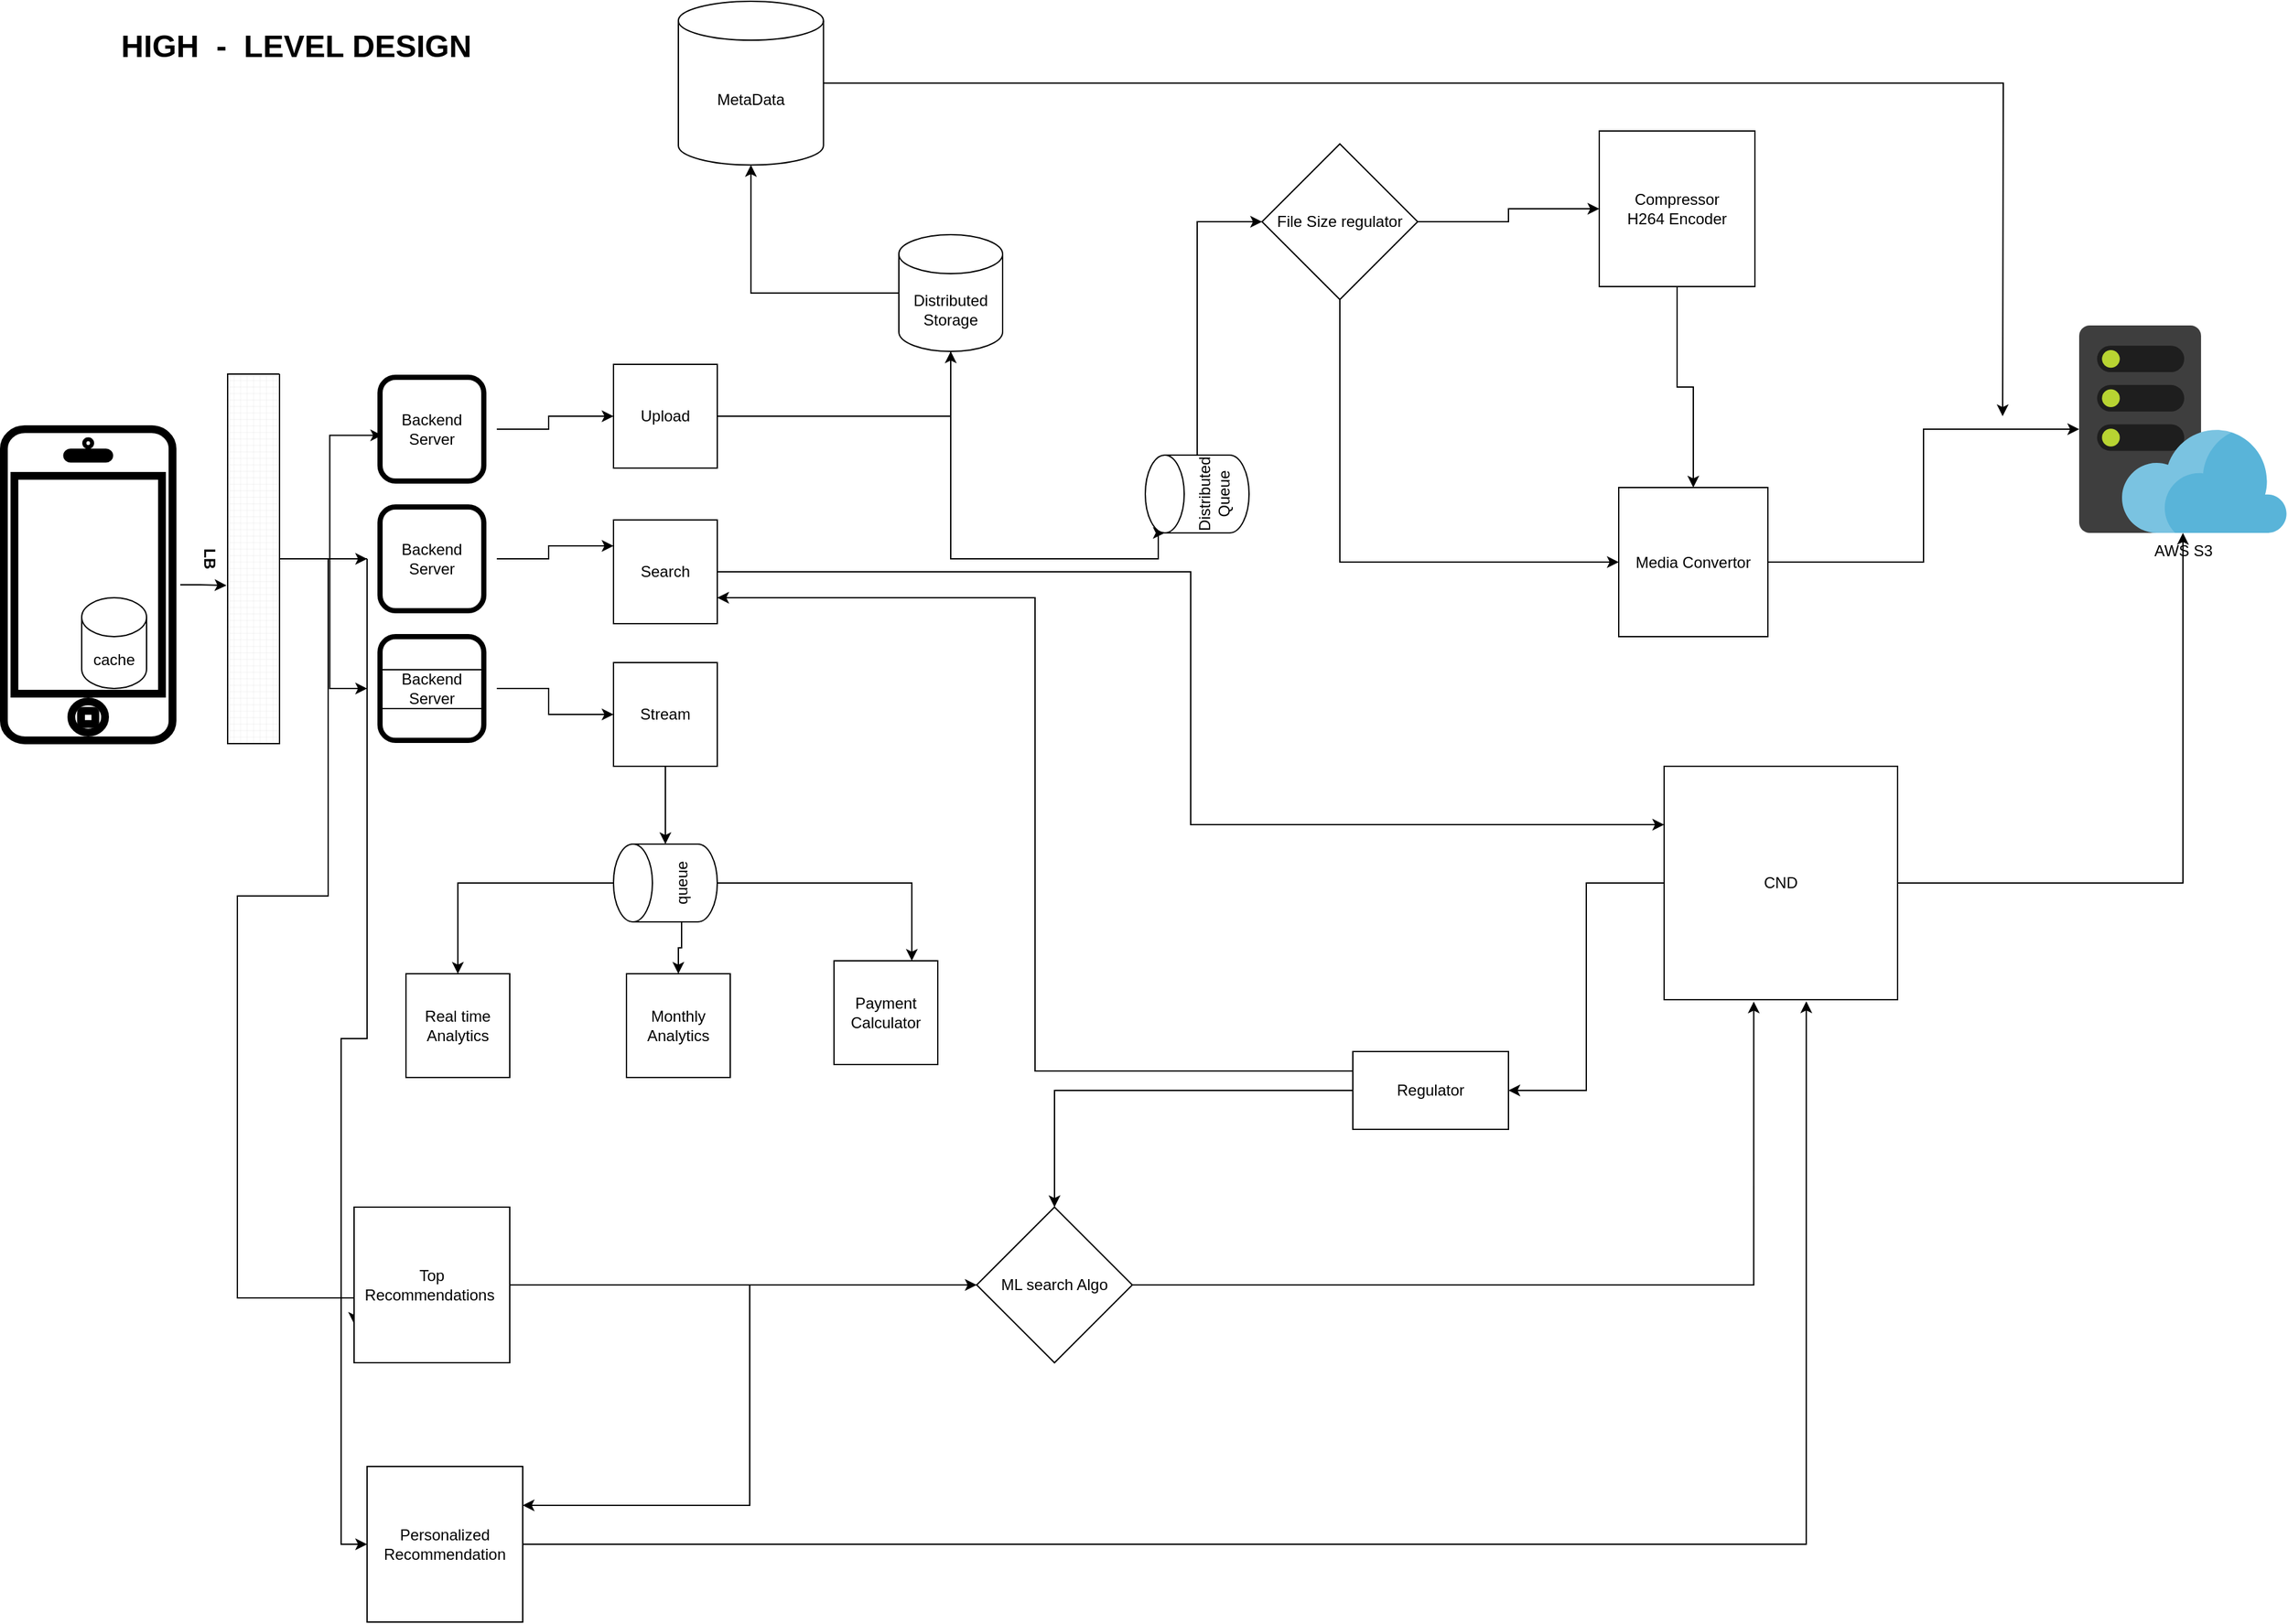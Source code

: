 <mxfile version="21.3.6" type="github">
  <diagram name="Page-1" id="n2liNgtz6i9wZgeHhrPj">
    <mxGraphModel dx="1467" dy="807" grid="1" gridSize="10" guides="1" tooltips="1" connect="1" arrows="1" fold="1" page="1" pageScale="1" pageWidth="850" pageHeight="1100" math="0" shadow="0">
      <root>
        <mxCell id="0" />
        <mxCell id="1" parent="0" />
        <mxCell id="R2Huf-4r1oj2iXr34D1d-58" style="edgeStyle=orthogonalEdgeStyle;rounded=0;orthogonalLoop=1;jettySize=auto;html=1;entryX=0.572;entryY=1.023;entryDx=0;entryDy=0;entryPerimeter=0;" edge="1" parent="1" source="R2Huf-4r1oj2iXr34D1d-1" target="R2Huf-4r1oj2iXr34D1d-2">
          <mxGeometry relative="1" as="geometry" />
        </mxCell>
        <mxCell id="R2Huf-4r1oj2iXr34D1d-1" value="" style="html=1;verticalLabelPosition=bottom;labelBackgroundColor=#ffffff;verticalAlign=top;shadow=0;dashed=0;strokeWidth=6;shape=mxgraph.ios7.misc.iphone;perimeterSpacing=6;rotation=0;" vertex="1" parent="1">
          <mxGeometry x="30" y="370" width="130" height="240" as="geometry" />
        </mxCell>
        <mxCell id="R2Huf-4r1oj2iXr34D1d-55" style="edgeStyle=orthogonalEdgeStyle;rounded=0;orthogonalLoop=1;jettySize=auto;html=1;exitX=0.5;exitY=0;exitDx=0;exitDy=0;exitPerimeter=0;entryX=0.116;entryY=0.547;entryDx=0;entryDy=0;entryPerimeter=0;" edge="1" parent="1" source="R2Huf-4r1oj2iXr34D1d-2" target="R2Huf-4r1oj2iXr34D1d-5">
          <mxGeometry relative="1" as="geometry" />
        </mxCell>
        <mxCell id="R2Huf-4r1oj2iXr34D1d-56" style="edgeStyle=orthogonalEdgeStyle;rounded=0;orthogonalLoop=1;jettySize=auto;html=1;" edge="1" parent="1" source="R2Huf-4r1oj2iXr34D1d-2" target="R2Huf-4r1oj2iXr34D1d-6">
          <mxGeometry relative="1" as="geometry" />
        </mxCell>
        <mxCell id="R2Huf-4r1oj2iXr34D1d-57" style="edgeStyle=orthogonalEdgeStyle;rounded=0;orthogonalLoop=1;jettySize=auto;html=1;" edge="1" parent="1" source="R2Huf-4r1oj2iXr34D1d-2" target="R2Huf-4r1oj2iXr34D1d-7">
          <mxGeometry relative="1" as="geometry" />
        </mxCell>
        <mxCell id="R2Huf-4r1oj2iXr34D1d-2" value="LB" style="verticalLabelPosition=bottom;verticalAlign=top;html=1;shape=mxgraph.basic.patternFillRect;fillStyle=grid;step=5;fillStrokeWidth=0.2;fillStrokeColor=#dddddd;rotation=90;fontStyle=1;whiteSpace=wrap;" vertex="1" parent="1">
          <mxGeometry x="80" y="450" width="285" height="40" as="geometry" />
        </mxCell>
        <mxCell id="R2Huf-4r1oj2iXr34D1d-52" style="edgeStyle=orthogonalEdgeStyle;rounded=0;orthogonalLoop=1;jettySize=auto;html=1;" edge="1" parent="1" source="R2Huf-4r1oj2iXr34D1d-5" target="R2Huf-4r1oj2iXr34D1d-9">
          <mxGeometry relative="1" as="geometry" />
        </mxCell>
        <mxCell id="R2Huf-4r1oj2iXr34D1d-5" value="Backend Server" style="whiteSpace=wrap;html=1;aspect=fixed;strokeWidth=4;rounded=1;glass=0;shadow=0;perimeterSpacing=10;" vertex="1" parent="1">
          <mxGeometry x="320" y="330" width="80" height="80" as="geometry" />
        </mxCell>
        <mxCell id="R2Huf-4r1oj2iXr34D1d-53" style="edgeStyle=orthogonalEdgeStyle;rounded=0;orthogonalLoop=1;jettySize=auto;html=1;entryX=0;entryY=0.25;entryDx=0;entryDy=0;" edge="1" parent="1" source="R2Huf-4r1oj2iXr34D1d-6" target="R2Huf-4r1oj2iXr34D1d-12">
          <mxGeometry relative="1" as="geometry" />
        </mxCell>
        <mxCell id="R2Huf-4r1oj2iXr34D1d-60" style="edgeStyle=orthogonalEdgeStyle;rounded=0;orthogonalLoop=1;jettySize=auto;html=1;entryX=0;entryY=0.75;entryDx=0;entryDy=0;" edge="1" parent="1" source="R2Huf-4r1oj2iXr34D1d-6" target="R2Huf-4r1oj2iXr34D1d-62">
          <mxGeometry relative="1" as="geometry">
            <mxPoint x="260" y="1030" as="targetPoint" />
            <Array as="points">
              <mxPoint x="280" y="470" />
              <mxPoint x="280" y="730" />
              <mxPoint x="210" y="730" />
              <mxPoint x="210" y="1040" />
            </Array>
          </mxGeometry>
        </mxCell>
        <mxCell id="R2Huf-4r1oj2iXr34D1d-68" style="edgeStyle=orthogonalEdgeStyle;rounded=0;orthogonalLoop=1;jettySize=auto;html=1;exitX=0;exitY=0.5;exitDx=0;exitDy=0;entryX=0;entryY=0.5;entryDx=0;entryDy=0;" edge="1" parent="1" source="R2Huf-4r1oj2iXr34D1d-6" target="R2Huf-4r1oj2iXr34D1d-67">
          <mxGeometry relative="1" as="geometry" />
        </mxCell>
        <mxCell id="R2Huf-4r1oj2iXr34D1d-6" value="Backend Server" style="whiteSpace=wrap;html=1;aspect=fixed;strokeWidth=4;rounded=1;glass=0;shadow=0;perimeterSpacing=10;" vertex="1" parent="1">
          <mxGeometry x="320" y="430" width="80" height="80" as="geometry" />
        </mxCell>
        <mxCell id="R2Huf-4r1oj2iXr34D1d-54" style="edgeStyle=orthogonalEdgeStyle;rounded=0;orthogonalLoop=1;jettySize=auto;html=1;" edge="1" parent="1" source="R2Huf-4r1oj2iXr34D1d-7" target="R2Huf-4r1oj2iXr34D1d-13">
          <mxGeometry relative="1" as="geometry" />
        </mxCell>
        <mxCell id="R2Huf-4r1oj2iXr34D1d-7" value="Backend Server" style="whiteSpace=wrap;html=1;aspect=fixed;labelBackgroundColor=default;labelBorderColor=default;strokeWidth=4;rounded=1;glass=0;shadow=0;perimeterSpacing=10;" vertex="1" parent="1">
          <mxGeometry x="320" y="530" width="80" height="80" as="geometry" />
        </mxCell>
        <mxCell id="R2Huf-4r1oj2iXr34D1d-8" value="&lt;h1&gt;&lt;b&gt;HIGH&amp;nbsp; -&amp;nbsp; LEVEL DESIGN&lt;/b&gt;&lt;/h1&gt;" style="text;html=1;align=center;verticalAlign=middle;resizable=0;points=[];autosize=1;strokeColor=none;fillColor=none;" vertex="1" parent="1">
          <mxGeometry x="110" y="40" width="290" height="70" as="geometry" />
        </mxCell>
        <mxCell id="R2Huf-4r1oj2iXr34D1d-22" style="edgeStyle=orthogonalEdgeStyle;rounded=0;orthogonalLoop=1;jettySize=auto;html=1;entryX=0.5;entryY=1;entryDx=0;entryDy=0;entryPerimeter=0;" edge="1" parent="1" source="R2Huf-4r1oj2iXr34D1d-9" target="R2Huf-4r1oj2iXr34D1d-19">
          <mxGeometry relative="1" as="geometry" />
        </mxCell>
        <mxCell id="R2Huf-4r1oj2iXr34D1d-9" value="Upload" style="whiteSpace=wrap;html=1;aspect=fixed;" vertex="1" parent="1">
          <mxGeometry x="500" y="320" width="80" height="80" as="geometry" />
        </mxCell>
        <mxCell id="R2Huf-4r1oj2iXr34D1d-42" style="edgeStyle=orthogonalEdgeStyle;rounded=0;orthogonalLoop=1;jettySize=auto;html=1;exitX=1;exitY=0.5;exitDx=0;exitDy=0;entryX=0;entryY=0.25;entryDx=0;entryDy=0;" edge="1" parent="1" source="R2Huf-4r1oj2iXr34D1d-12" target="R2Huf-4r1oj2iXr34D1d-32">
          <mxGeometry relative="1" as="geometry" />
        </mxCell>
        <mxCell id="R2Huf-4r1oj2iXr34D1d-12" value="Search" style="whiteSpace=wrap;html=1;aspect=fixed;" vertex="1" parent="1">
          <mxGeometry x="500" y="440" width="80" height="80" as="geometry" />
        </mxCell>
        <mxCell id="R2Huf-4r1oj2iXr34D1d-45" style="edgeStyle=orthogonalEdgeStyle;rounded=0;orthogonalLoop=1;jettySize=auto;html=1;exitX=0.5;exitY=1;exitDx=0;exitDy=0;" edge="1" parent="1" source="R2Huf-4r1oj2iXr34D1d-13" target="R2Huf-4r1oj2iXr34D1d-20">
          <mxGeometry relative="1" as="geometry" />
        </mxCell>
        <mxCell id="R2Huf-4r1oj2iXr34D1d-13" value="Stream" style="whiteSpace=wrap;html=1;aspect=fixed;" vertex="1" parent="1">
          <mxGeometry x="500" y="550" width="80" height="80" as="geometry" />
        </mxCell>
        <mxCell id="R2Huf-4r1oj2iXr34D1d-35" style="edgeStyle=orthogonalEdgeStyle;rounded=0;orthogonalLoop=1;jettySize=auto;html=1;exitX=1;exitY=0.5;exitDx=0;exitDy=0;exitPerimeter=0;" edge="1" parent="1" source="R2Huf-4r1oj2iXr34D1d-18">
          <mxGeometry relative="1" as="geometry">
            <mxPoint x="1571" y="360" as="targetPoint" />
          </mxGeometry>
        </mxCell>
        <mxCell id="R2Huf-4r1oj2iXr34D1d-18" value="MetaData" style="shape=cylinder3;whiteSpace=wrap;html=1;boundedLbl=1;backgroundOutline=1;size=15;rotation=0;" vertex="1" parent="1">
          <mxGeometry x="550" y="40" width="111.87" height="126.25" as="geometry" />
        </mxCell>
        <mxCell id="R2Huf-4r1oj2iXr34D1d-34" style="edgeStyle=orthogonalEdgeStyle;rounded=0;orthogonalLoop=1;jettySize=auto;html=1;exitX=0;exitY=0.5;exitDx=0;exitDy=0;exitPerimeter=0;" edge="1" parent="1" source="R2Huf-4r1oj2iXr34D1d-19" target="R2Huf-4r1oj2iXr34D1d-18">
          <mxGeometry relative="1" as="geometry" />
        </mxCell>
        <mxCell id="R2Huf-4r1oj2iXr34D1d-41" style="edgeStyle=orthogonalEdgeStyle;rounded=0;orthogonalLoop=1;jettySize=auto;html=1;exitX=0.5;exitY=1;exitDx=0;exitDy=0;exitPerimeter=0;entryX=0;entryY=0;entryDx=0;entryDy=15;entryPerimeter=0;" edge="1" parent="1" source="R2Huf-4r1oj2iXr34D1d-19" target="R2Huf-4r1oj2iXr34D1d-23">
          <mxGeometry relative="1" as="geometry">
            <Array as="points">
              <mxPoint x="760" y="470" />
              <mxPoint x="920" y="470" />
              <mxPoint x="920" y="450" />
            </Array>
          </mxGeometry>
        </mxCell>
        <mxCell id="R2Huf-4r1oj2iXr34D1d-19" value="Distributed Storage" style="shape=cylinder3;whiteSpace=wrap;html=1;boundedLbl=1;backgroundOutline=1;size=15;rotation=0;" vertex="1" parent="1">
          <mxGeometry x="720" y="220" width="80" height="90" as="geometry" />
        </mxCell>
        <mxCell id="R2Huf-4r1oj2iXr34D1d-46" style="edgeStyle=orthogonalEdgeStyle;rounded=0;orthogonalLoop=1;jettySize=auto;html=1;entryX=0.5;entryY=0;entryDx=0;entryDy=0;" edge="1" parent="1" source="R2Huf-4r1oj2iXr34D1d-20" target="R2Huf-4r1oj2iXr34D1d-28">
          <mxGeometry relative="1" as="geometry" />
        </mxCell>
        <mxCell id="R2Huf-4r1oj2iXr34D1d-47" style="edgeStyle=orthogonalEdgeStyle;rounded=0;orthogonalLoop=1;jettySize=auto;html=1;exitX=0;exitY=0;exitDx=0;exitDy=52.5;exitPerimeter=0;entryX=0.5;entryY=0;entryDx=0;entryDy=0;" edge="1" parent="1" source="R2Huf-4r1oj2iXr34D1d-20" target="R2Huf-4r1oj2iXr34D1d-29">
          <mxGeometry relative="1" as="geometry" />
        </mxCell>
        <mxCell id="R2Huf-4r1oj2iXr34D1d-48" style="edgeStyle=orthogonalEdgeStyle;rounded=0;orthogonalLoop=1;jettySize=auto;html=1;exitX=0.5;exitY=1;exitDx=0;exitDy=0;exitPerimeter=0;entryX=0.75;entryY=0;entryDx=0;entryDy=0;" edge="1" parent="1" source="R2Huf-4r1oj2iXr34D1d-20" target="R2Huf-4r1oj2iXr34D1d-30">
          <mxGeometry relative="1" as="geometry" />
        </mxCell>
        <mxCell id="R2Huf-4r1oj2iXr34D1d-20" value="queue" style="shape=cylinder3;whiteSpace=wrap;html=1;boundedLbl=1;backgroundOutline=1;size=15;rotation=-90;" vertex="1" parent="1">
          <mxGeometry x="510" y="680" width="60" height="80" as="geometry" />
        </mxCell>
        <mxCell id="R2Huf-4r1oj2iXr34D1d-40" style="edgeStyle=orthogonalEdgeStyle;rounded=0;orthogonalLoop=1;jettySize=auto;html=1;exitX=1;exitY=0.5;exitDx=0;exitDy=0;exitPerimeter=0;entryX=0;entryY=0.5;entryDx=0;entryDy=0;" edge="1" parent="1" source="R2Huf-4r1oj2iXr34D1d-23" target="R2Huf-4r1oj2iXr34D1d-24">
          <mxGeometry relative="1" as="geometry" />
        </mxCell>
        <mxCell id="R2Huf-4r1oj2iXr34D1d-23" value="Distributed Queue" style="shape=cylinder3;whiteSpace=wrap;html=1;boundedLbl=1;backgroundOutline=1;size=15;rotation=-90;" vertex="1" parent="1">
          <mxGeometry x="920" y="380" width="60" height="80" as="geometry" />
        </mxCell>
        <mxCell id="R2Huf-4r1oj2iXr34D1d-37" style="edgeStyle=orthogonalEdgeStyle;rounded=0;orthogonalLoop=1;jettySize=auto;html=1;exitX=1;exitY=0.5;exitDx=0;exitDy=0;entryX=0;entryY=0.5;entryDx=0;entryDy=0;" edge="1" parent="1" source="R2Huf-4r1oj2iXr34D1d-24" target="R2Huf-4r1oj2iXr34D1d-25">
          <mxGeometry relative="1" as="geometry" />
        </mxCell>
        <mxCell id="R2Huf-4r1oj2iXr34D1d-39" style="edgeStyle=orthogonalEdgeStyle;rounded=0;orthogonalLoop=1;jettySize=auto;html=1;exitX=0.5;exitY=1;exitDx=0;exitDy=0;entryX=0;entryY=0.5;entryDx=0;entryDy=0;" edge="1" parent="1" source="R2Huf-4r1oj2iXr34D1d-24" target="R2Huf-4r1oj2iXr34D1d-26">
          <mxGeometry relative="1" as="geometry" />
        </mxCell>
        <mxCell id="R2Huf-4r1oj2iXr34D1d-24" value="File Size regulator&lt;br&gt;" style="rhombus;whiteSpace=wrap;html=1;" vertex="1" parent="1">
          <mxGeometry x="1000" y="150" width="120" height="120" as="geometry" />
        </mxCell>
        <mxCell id="R2Huf-4r1oj2iXr34D1d-38" style="edgeStyle=orthogonalEdgeStyle;rounded=0;orthogonalLoop=1;jettySize=auto;html=1;exitX=0.5;exitY=1;exitDx=0;exitDy=0;" edge="1" parent="1" source="R2Huf-4r1oj2iXr34D1d-25" target="R2Huf-4r1oj2iXr34D1d-26">
          <mxGeometry relative="1" as="geometry" />
        </mxCell>
        <mxCell id="R2Huf-4r1oj2iXr34D1d-25" value="Compressor&lt;br&gt;H264 Encoder" style="whiteSpace=wrap;html=1;aspect=fixed;" vertex="1" parent="1">
          <mxGeometry x="1260" y="140" width="120" height="120" as="geometry" />
        </mxCell>
        <mxCell id="R2Huf-4r1oj2iXr34D1d-36" style="edgeStyle=orthogonalEdgeStyle;rounded=0;orthogonalLoop=1;jettySize=auto;html=1;" edge="1" parent="1" source="R2Huf-4r1oj2iXr34D1d-26" target="R2Huf-4r1oj2iXr34D1d-27">
          <mxGeometry relative="1" as="geometry" />
        </mxCell>
        <mxCell id="R2Huf-4r1oj2iXr34D1d-26" value="Media Convertor" style="whiteSpace=wrap;html=1;aspect=fixed;" vertex="1" parent="1">
          <mxGeometry x="1275" y="415" width="115" height="115" as="geometry" />
        </mxCell>
        <mxCell id="R2Huf-4r1oj2iXr34D1d-27" value="AWS S3" style="image;sketch=0;aspect=fixed;html=1;points=[];align=center;fontSize=12;image=img/lib/mscae/WebHosting.svg;" vertex="1" parent="1">
          <mxGeometry x="1630" y="290" width="160" height="160" as="geometry" />
        </mxCell>
        <mxCell id="R2Huf-4r1oj2iXr34D1d-28" value="Real time Analytics" style="whiteSpace=wrap;html=1;aspect=fixed;" vertex="1" parent="1">
          <mxGeometry x="340" y="790" width="80" height="80" as="geometry" />
        </mxCell>
        <mxCell id="R2Huf-4r1oj2iXr34D1d-29" value="Monthly Analytics" style="whiteSpace=wrap;html=1;aspect=fixed;" vertex="1" parent="1">
          <mxGeometry x="510" y="790" width="80" height="80" as="geometry" />
        </mxCell>
        <mxCell id="R2Huf-4r1oj2iXr34D1d-30" value="Payment Calculator" style="whiteSpace=wrap;html=1;aspect=fixed;" vertex="1" parent="1">
          <mxGeometry x="670" y="780" width="80" height="80" as="geometry" />
        </mxCell>
        <mxCell id="R2Huf-4r1oj2iXr34D1d-43" style="edgeStyle=orthogonalEdgeStyle;rounded=0;orthogonalLoop=1;jettySize=auto;html=1;entryX=1;entryY=0.5;entryDx=0;entryDy=0;" edge="1" parent="1" source="R2Huf-4r1oj2iXr34D1d-32" target="R2Huf-4r1oj2iXr34D1d-33">
          <mxGeometry relative="1" as="geometry" />
        </mxCell>
        <mxCell id="R2Huf-4r1oj2iXr34D1d-51" style="edgeStyle=orthogonalEdgeStyle;rounded=0;orthogonalLoop=1;jettySize=auto;html=1;" edge="1" parent="1" source="R2Huf-4r1oj2iXr34D1d-32" target="R2Huf-4r1oj2iXr34D1d-27">
          <mxGeometry relative="1" as="geometry" />
        </mxCell>
        <mxCell id="R2Huf-4r1oj2iXr34D1d-32" value="CND" style="whiteSpace=wrap;html=1;aspect=fixed;" vertex="1" parent="1">
          <mxGeometry x="1310" y="630" width="180" height="180" as="geometry" />
        </mxCell>
        <mxCell id="R2Huf-4r1oj2iXr34D1d-44" style="edgeStyle=orthogonalEdgeStyle;rounded=0;orthogonalLoop=1;jettySize=auto;html=1;exitX=0;exitY=0.25;exitDx=0;exitDy=0;entryX=1;entryY=0.75;entryDx=0;entryDy=0;" edge="1" parent="1" source="R2Huf-4r1oj2iXr34D1d-33" target="R2Huf-4r1oj2iXr34D1d-12">
          <mxGeometry relative="1" as="geometry" />
        </mxCell>
        <mxCell id="R2Huf-4r1oj2iXr34D1d-65" style="edgeStyle=orthogonalEdgeStyle;rounded=0;orthogonalLoop=1;jettySize=auto;html=1;" edge="1" parent="1" source="R2Huf-4r1oj2iXr34D1d-33" target="R2Huf-4r1oj2iXr34D1d-63">
          <mxGeometry relative="1" as="geometry" />
        </mxCell>
        <mxCell id="R2Huf-4r1oj2iXr34D1d-33" value="Regulator" style="rounded=0;whiteSpace=wrap;html=1;" vertex="1" parent="1">
          <mxGeometry x="1070" y="850" width="120" height="60" as="geometry" />
        </mxCell>
        <mxCell id="R2Huf-4r1oj2iXr34D1d-59" value="cache&lt;br&gt;" style="shape=cylinder3;whiteSpace=wrap;html=1;boundedLbl=1;backgroundOutline=1;size=15;" vertex="1" parent="1">
          <mxGeometry x="90" y="500" width="50" height="70" as="geometry" />
        </mxCell>
        <mxCell id="R2Huf-4r1oj2iXr34D1d-64" style="edgeStyle=orthogonalEdgeStyle;rounded=0;orthogonalLoop=1;jettySize=auto;html=1;exitX=1;exitY=0.5;exitDx=0;exitDy=0;" edge="1" parent="1" source="R2Huf-4r1oj2iXr34D1d-62" target="R2Huf-4r1oj2iXr34D1d-63">
          <mxGeometry relative="1" as="geometry" />
        </mxCell>
        <mxCell id="R2Huf-4r1oj2iXr34D1d-62" value="Top Recommendations&amp;nbsp;" style="whiteSpace=wrap;html=1;aspect=fixed;" vertex="1" parent="1">
          <mxGeometry x="300" y="970" width="120" height="120" as="geometry" />
        </mxCell>
        <mxCell id="R2Huf-4r1oj2iXr34D1d-66" style="edgeStyle=orthogonalEdgeStyle;rounded=0;orthogonalLoop=1;jettySize=auto;html=1;exitX=1;exitY=0.5;exitDx=0;exitDy=0;entryX=0.384;entryY=1.008;entryDx=0;entryDy=0;entryPerimeter=0;" edge="1" parent="1" source="R2Huf-4r1oj2iXr34D1d-63" target="R2Huf-4r1oj2iXr34D1d-32">
          <mxGeometry relative="1" as="geometry" />
        </mxCell>
        <mxCell id="R2Huf-4r1oj2iXr34D1d-70" style="edgeStyle=orthogonalEdgeStyle;rounded=0;orthogonalLoop=1;jettySize=auto;html=1;entryX=1;entryY=0.25;entryDx=0;entryDy=0;" edge="1" parent="1" source="R2Huf-4r1oj2iXr34D1d-63" target="R2Huf-4r1oj2iXr34D1d-67">
          <mxGeometry relative="1" as="geometry" />
        </mxCell>
        <mxCell id="R2Huf-4r1oj2iXr34D1d-63" value="ML search Algo" style="rhombus;whiteSpace=wrap;html=1;" vertex="1" parent="1">
          <mxGeometry x="780" y="970" width="120" height="120" as="geometry" />
        </mxCell>
        <mxCell id="R2Huf-4r1oj2iXr34D1d-69" style="edgeStyle=orthogonalEdgeStyle;rounded=0;orthogonalLoop=1;jettySize=auto;html=1;entryX=0.609;entryY=1.007;entryDx=0;entryDy=0;entryPerimeter=0;" edge="1" parent="1" source="R2Huf-4r1oj2iXr34D1d-67" target="R2Huf-4r1oj2iXr34D1d-32">
          <mxGeometry relative="1" as="geometry" />
        </mxCell>
        <mxCell id="R2Huf-4r1oj2iXr34D1d-67" value="Personalized Recommendation" style="whiteSpace=wrap;html=1;aspect=fixed;" vertex="1" parent="1">
          <mxGeometry x="310" y="1170" width="120" height="120" as="geometry" />
        </mxCell>
      </root>
    </mxGraphModel>
  </diagram>
</mxfile>
